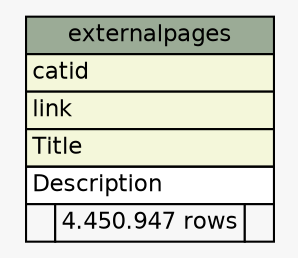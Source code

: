 // dot 2.26.3 on Linux 2.6.32-5-amd64
// SchemaSpy rev 590
digraph "externalpages" {
  graph [
    rankdir="RL"
    bgcolor="#f7f7f7"
    nodesep="0.18"
    ranksep="0.46"
    fontname="Helvetica"
    fontsize="11"
  ];
  node [
    fontname="Helvetica"
    fontsize="11"
    shape="plaintext"
  ];
  edge [
    arrowsize="0.8"
  ];
  "externalpages" [
    label=<
    <TABLE BORDER="0" CELLBORDER="1" CELLSPACING="0" BGCOLOR="#ffffff">
      <TR><TD COLSPAN="3" BGCOLOR="#9bab96" ALIGN="CENTER">externalpages</TD></TR>
      <TR><TD PORT="catid" COLSPAN="3" BGCOLOR="#f4f7da" ALIGN="LEFT">catid</TD></TR>
      <TR><TD PORT="link" COLSPAN="3" BGCOLOR="#f4f7da" ALIGN="LEFT">link</TD></TR>
      <TR><TD PORT="Title" COLSPAN="3" BGCOLOR="#f4f7da" ALIGN="LEFT">Title</TD></TR>
      <TR><TD PORT="Description" COLSPAN="3" ALIGN="LEFT">Description</TD></TR>
      <TR><TD ALIGN="LEFT" BGCOLOR="#f7f7f7">  </TD><TD ALIGN="RIGHT" BGCOLOR="#f7f7f7">4.450.947 rows</TD><TD ALIGN="RIGHT" BGCOLOR="#f7f7f7">  </TD></TR>
    </TABLE>>
    URL="tables/externalpages.html"
    tooltip="externalpages"
  ];
}
